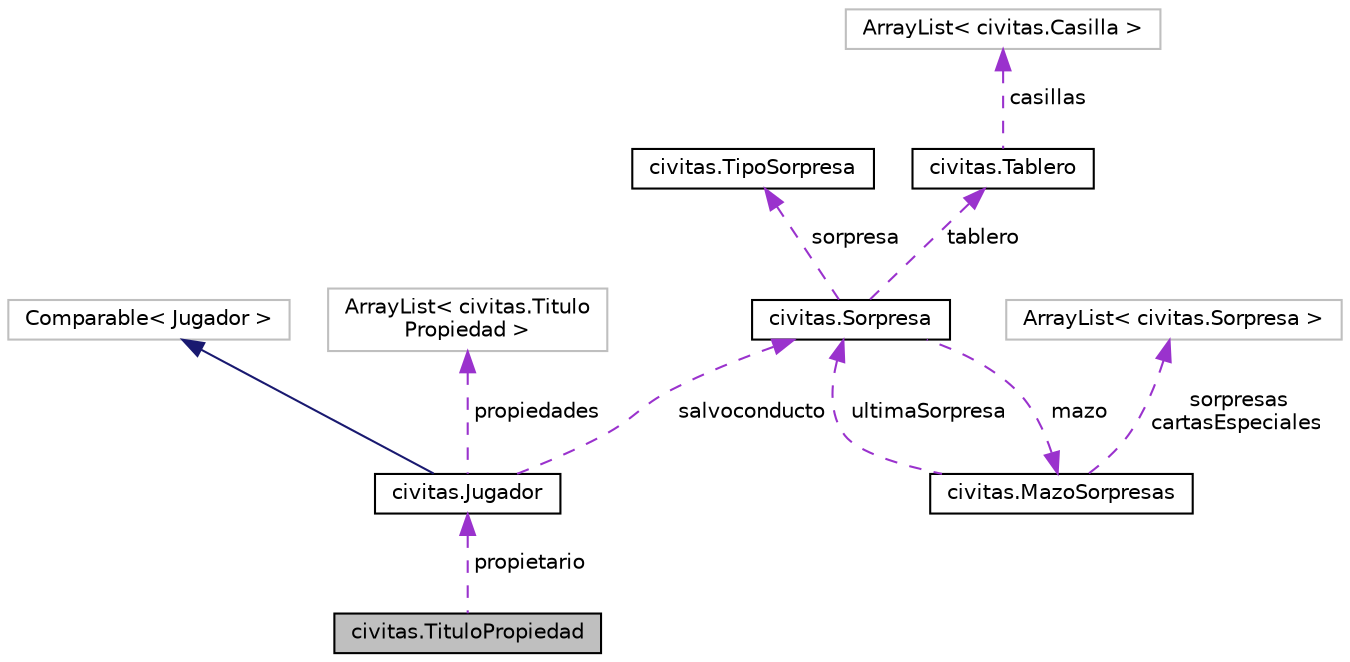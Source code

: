 digraph "civitas.TituloPropiedad"
{
  edge [fontname="Helvetica",fontsize="10",labelfontname="Helvetica",labelfontsize="10"];
  node [fontname="Helvetica",fontsize="10",shape=record];
  Node1 [label="civitas.TituloPropiedad",height=0.2,width=0.4,color="black", fillcolor="grey75", style="filled", fontcolor="black"];
  Node2 -> Node1 [dir="back",color="darkorchid3",fontsize="10",style="dashed",label=" propietario" ,fontname="Helvetica"];
  Node2 [label="civitas.Jugador",height=0.2,width=0.4,color="black", fillcolor="white", style="filled",URL="$classcivitas_1_1Jugador.html",tooltip="Representa a cada uno de los jugadores del juego. "];
  Node3 -> Node2 [dir="back",color="midnightblue",fontsize="10",style="solid",fontname="Helvetica"];
  Node3 [label="Comparable\< Jugador \>",height=0.2,width=0.4,color="grey75", fillcolor="white", style="filled"];
  Node4 -> Node2 [dir="back",color="darkorchid3",fontsize="10",style="dashed",label=" propiedades" ,fontname="Helvetica"];
  Node4 [label="ArrayList\< civitas.Titulo\lPropiedad \>",height=0.2,width=0.4,color="grey75", fillcolor="white", style="filled"];
  Node5 -> Node2 [dir="back",color="darkorchid3",fontsize="10",style="dashed",label=" salvoconducto" ,fontname="Helvetica"];
  Node5 [label="civitas.Sorpresa",height=0.2,width=0.4,color="black", fillcolor="white", style="filled",URL="$classcivitas_1_1Sorpresa.html"];
  Node6 -> Node5 [dir="back",color="darkorchid3",fontsize="10",style="dashed",label=" sorpresa" ,fontname="Helvetica"];
  Node6 [label="civitas.TipoSorpresa",height=0.2,width=0.4,color="black", fillcolor="white", style="filled",URL="$enumcivitas_1_1TipoSorpresa.html"];
  Node7 -> Node5 [dir="back",color="darkorchid3",fontsize="10",style="dashed",label=" tablero" ,fontname="Helvetica"];
  Node7 [label="civitas.Tablero",height=0.2,width=0.4,color="black", fillcolor="white", style="filled",URL="$classcivitas_1_1Tablero.html",tooltip="Representa el tablero de juego imponiendo las restricciones existentes. "];
  Node8 -> Node7 [dir="back",color="darkorchid3",fontsize="10",style="dashed",label=" casillas" ,fontname="Helvetica"];
  Node8 [label="ArrayList\< civitas.Casilla \>",height=0.2,width=0.4,color="grey75", fillcolor="white", style="filled"];
  Node9 -> Node5 [dir="back",color="darkorchid3",fontsize="10",style="dashed",label=" mazo" ,fontname="Helvetica"];
  Node9 [label="civitas.MazoSorpresas",height=0.2,width=0.4,color="black", fillcolor="white", style="filled",URL="$classcivitas_1_1MazoSorpresas.html",tooltip="Además de almacenar las cartas, las instancias de esta clase velan por que el mazo se mantenga consis..."];
  Node10 -> Node9 [dir="back",color="darkorchid3",fontsize="10",style="dashed",label=" sorpresas\ncartasEspeciales" ,fontname="Helvetica"];
  Node10 [label="ArrayList\< civitas.Sorpresa \>",height=0.2,width=0.4,color="grey75", fillcolor="white", style="filled"];
  Node5 -> Node9 [dir="back",color="darkorchid3",fontsize="10",style="dashed",label=" ultimaSorpresa" ,fontname="Helvetica"];
}
